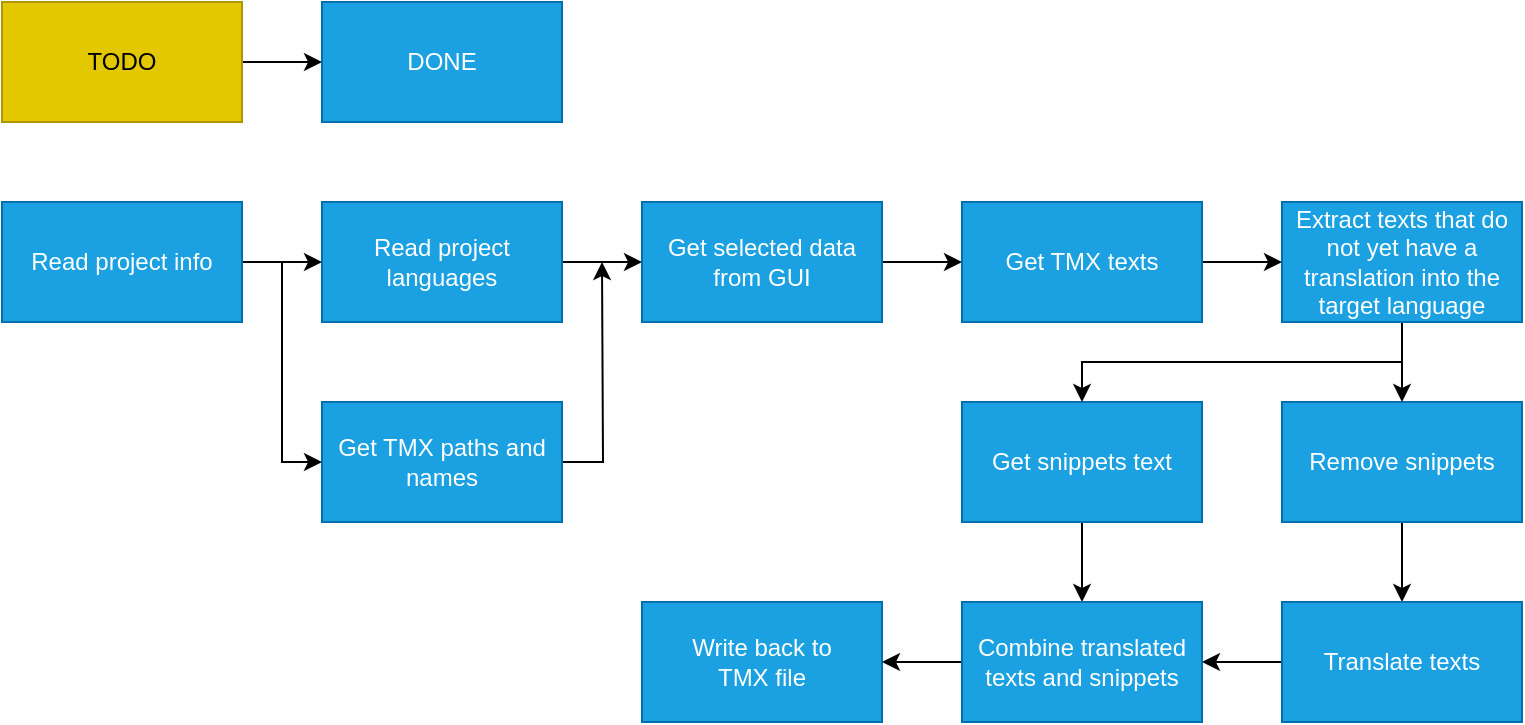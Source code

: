 <mxfile version="16.5.3" type="device"><diagram id="PZH2Ey0aTHBDT9sgHcuy" name="Page-1"><mxGraphModel dx="981" dy="526" grid="1" gridSize="10" guides="1" tooltips="1" connect="1" arrows="1" fold="1" page="1" pageScale="1" pageWidth="850" pageHeight="1100" math="0" shadow="0"><root><mxCell id="0"/><mxCell id="1" parent="0"/><mxCell id="l1IbxV82Xg1uSzTb0x-h-3" value="" style="edgeStyle=orthogonalEdgeStyle;rounded=0;orthogonalLoop=1;jettySize=auto;html=1;" parent="1" source="l1IbxV82Xg1uSzTb0x-h-1" target="l1IbxV82Xg1uSzTb0x-h-2" edge="1"><mxGeometry relative="1" as="geometry"/></mxCell><mxCell id="l1IbxV82Xg1uSzTb0x-h-1" value="TODO" style="rounded=0;whiteSpace=wrap;html=1;fillColor=#e3c800;strokeColor=#B09500;fontColor=#000000;" parent="1" vertex="1"><mxGeometry x="40" y="40" width="120" height="60" as="geometry"/></mxCell><mxCell id="l1IbxV82Xg1uSzTb0x-h-2" value="DONE" style="rounded=0;whiteSpace=wrap;html=1;fillColor=#1ba1e2;strokeColor=#006EAF;fontColor=#ffffff;" parent="1" vertex="1"><mxGeometry x="200" y="40" width="120" height="60" as="geometry"/></mxCell><mxCell id="E_ABumGXwISdcMf5qi0d-15" value="" style="edgeStyle=orthogonalEdgeStyle;rounded=0;orthogonalLoop=1;jettySize=auto;html=1;" parent="1" source="l1IbxV82Xg1uSzTb0x-h-4" target="E_ABumGXwISdcMf5qi0d-9" edge="1"><mxGeometry relative="1" as="geometry"/></mxCell><mxCell id="l1IbxV82Xg1uSzTb0x-h-4" value="Read project languages" style="rounded=0;whiteSpace=wrap;html=1;fillColor=#1ba1e2;strokeColor=#006EAF;fontColor=#ffffff;" parent="1" vertex="1"><mxGeometry x="200" y="140" width="120" height="60" as="geometry"/></mxCell><mxCell id="E_ABumGXwISdcMf5qi0d-1" value="" style="edgeStyle=orthogonalEdgeStyle;rounded=0;orthogonalLoop=1;jettySize=auto;html=1;" parent="1" source="l1IbxV82Xg1uSzTb0x-h-5" target="l1IbxV82Xg1uSzTb0x-h-7" edge="1"><mxGeometry relative="1" as="geometry"/></mxCell><mxCell id="l1IbxV82Xg1uSzTb0x-h-5" value="Remove snippets" style="whiteSpace=wrap;html=1;fillColor=#1ba1e2;strokeColor=#006EAF;rounded=0;fontColor=#ffffff;" parent="1" vertex="1"><mxGeometry x="680" y="240" width="120" height="60" as="geometry"/></mxCell><mxCell id="qR3Lj5Q9EtruG6m1WPW7-5" value="" style="edgeStyle=orthogonalEdgeStyle;rounded=0;orthogonalLoop=1;jettySize=auto;html=1;entryX=1;entryY=0.5;entryDx=0;entryDy=0;" edge="1" parent="1" source="l1IbxV82Xg1uSzTb0x-h-7" target="qR3Lj5Q9EtruG6m1WPW7-4"><mxGeometry relative="1" as="geometry"/></mxCell><mxCell id="l1IbxV82Xg1uSzTb0x-h-7" value="Translate texts" style="whiteSpace=wrap;html=1;fillColor=#1ba1e2;strokeColor=#006EAF;rounded=0;fontColor=#ffffff;" parent="1" vertex="1"><mxGeometry x="680" y="340" width="120" height="60" as="geometry"/></mxCell><mxCell id="l1IbxV82Xg1uSzTb0x-h-10" value="Write back to&lt;br&gt;TMX file" style="whiteSpace=wrap;html=1;fillColor=#1ba1e2;strokeColor=#006EAF;rounded=0;fontColor=#ffffff;" parent="1" vertex="1"><mxGeometry x="360" y="340" width="120" height="60" as="geometry"/></mxCell><mxCell id="E_ABumGXwISdcMf5qi0d-4" value="" style="edgeStyle=orthogonalEdgeStyle;rounded=0;orthogonalLoop=1;jettySize=auto;html=1;" parent="1" source="E_ABumGXwISdcMf5qi0d-2" edge="1"><mxGeometry relative="1" as="geometry"><mxPoint x="340" y="170" as="targetPoint"/></mxGeometry></mxCell><mxCell id="E_ABumGXwISdcMf5qi0d-2" value="Get TMX paths and names" style="whiteSpace=wrap;html=1;fillColor=#1ba1e2;strokeColor=#006EAF;rounded=0;fontColor=#ffffff;" parent="1" vertex="1"><mxGeometry x="200" y="240" width="120" height="60" as="geometry"/></mxCell><mxCell id="E_ABumGXwISdcMf5qi0d-6" value="" style="edgeStyle=orthogonalEdgeStyle;rounded=0;orthogonalLoop=1;jettySize=auto;html=1;" parent="1" source="E_ABumGXwISdcMf5qi0d-5" target="l1IbxV82Xg1uSzTb0x-h-4" edge="1"><mxGeometry relative="1" as="geometry"/></mxCell><mxCell id="E_ABumGXwISdcMf5qi0d-8" value="" style="edgeStyle=orthogonalEdgeStyle;rounded=0;orthogonalLoop=1;jettySize=auto;html=1;entryX=0;entryY=0.5;entryDx=0;entryDy=0;" parent="1" source="E_ABumGXwISdcMf5qi0d-5" target="E_ABumGXwISdcMf5qi0d-2" edge="1"><mxGeometry relative="1" as="geometry"><mxPoint x="100" y="280" as="targetPoint"/></mxGeometry></mxCell><mxCell id="E_ABumGXwISdcMf5qi0d-5" value="Read project info" style="rounded=0;whiteSpace=wrap;html=1;fillColor=#1ba1e2;strokeColor=#006EAF;fontColor=#ffffff;" parent="1" vertex="1"><mxGeometry x="40" y="140" width="120" height="60" as="geometry"/></mxCell><mxCell id="qR3Lj5Q9EtruG6m1WPW7-13" value="" style="edgeStyle=orthogonalEdgeStyle;rounded=0;orthogonalLoop=1;jettySize=auto;html=1;" edge="1" parent="1" source="E_ABumGXwISdcMf5qi0d-9" target="qR3Lj5Q9EtruG6m1WPW7-12"><mxGeometry relative="1" as="geometry"/></mxCell><mxCell id="E_ABumGXwISdcMf5qi0d-9" value="Get selected data from GUI" style="whiteSpace=wrap;html=1;fillColor=#1ba1e2;strokeColor=#006EAF;rounded=0;fontColor=#ffffff;" parent="1" vertex="1"><mxGeometry x="360" y="140" width="120" height="60" as="geometry"/></mxCell><mxCell id="qR3Lj5Q9EtruG6m1WPW7-15" value="" style="edgeStyle=orthogonalEdgeStyle;rounded=0;orthogonalLoop=1;jettySize=auto;html=1;" edge="1" parent="1" source="qR3Lj5Q9EtruG6m1WPW7-1" target="qR3Lj5Q9EtruG6m1WPW7-4"><mxGeometry relative="1" as="geometry"/></mxCell><mxCell id="qR3Lj5Q9EtruG6m1WPW7-1" value="Get snippets text" style="whiteSpace=wrap;html=1;fillColor=#1ba1e2;strokeColor=#006EAF;rounded=0;fontColor=#ffffff;" vertex="1" parent="1"><mxGeometry x="520" y="240" width="120" height="60" as="geometry"/></mxCell><mxCell id="qR3Lj5Q9EtruG6m1WPW7-16" value="" style="edgeStyle=orthogonalEdgeStyle;rounded=0;orthogonalLoop=1;jettySize=auto;html=1;" edge="1" parent="1" source="qR3Lj5Q9EtruG6m1WPW7-4" target="l1IbxV82Xg1uSzTb0x-h-10"><mxGeometry relative="1" as="geometry"/></mxCell><mxCell id="qR3Lj5Q9EtruG6m1WPW7-4" value="Combine translated texts and snippets" style="whiteSpace=wrap;html=1;fillColor=#1ba1e2;strokeColor=#006EAF;fontColor=#ffffff;rounded=0;" vertex="1" parent="1"><mxGeometry x="520" y="340" width="120" height="60" as="geometry"/></mxCell><mxCell id="qR3Lj5Q9EtruG6m1WPW7-10" value="" style="edgeStyle=orthogonalEdgeStyle;rounded=0;orthogonalLoop=1;jettySize=auto;html=1;" edge="1" parent="1" source="qR3Lj5Q9EtruG6m1WPW7-8" target="l1IbxV82Xg1uSzTb0x-h-5"><mxGeometry relative="1" as="geometry"/></mxCell><mxCell id="qR3Lj5Q9EtruG6m1WPW7-11" value="" style="edgeStyle=orthogonalEdgeStyle;rounded=0;orthogonalLoop=1;jettySize=auto;html=1;exitX=0.5;exitY=1;exitDx=0;exitDy=0;" edge="1" parent="1" source="qR3Lj5Q9EtruG6m1WPW7-8" target="qR3Lj5Q9EtruG6m1WPW7-1"><mxGeometry relative="1" as="geometry"><Array as="points"><mxPoint x="740" y="220"/><mxPoint x="580" y="220"/></Array></mxGeometry></mxCell><mxCell id="qR3Lj5Q9EtruG6m1WPW7-8" value="Extract texts that do not yet have a translation into the target language" style="whiteSpace=wrap;html=1;fillColor=#1ba1e2;strokeColor=#006EAF;rounded=0;fontColor=#ffffff;" vertex="1" parent="1"><mxGeometry x="680" y="140" width="120" height="60" as="geometry"/></mxCell><mxCell id="qR3Lj5Q9EtruG6m1WPW7-14" value="" style="edgeStyle=orthogonalEdgeStyle;rounded=0;orthogonalLoop=1;jettySize=auto;html=1;" edge="1" parent="1" source="qR3Lj5Q9EtruG6m1WPW7-12" target="qR3Lj5Q9EtruG6m1WPW7-8"><mxGeometry relative="1" as="geometry"/></mxCell><mxCell id="qR3Lj5Q9EtruG6m1WPW7-12" value="Get TMX texts" style="whiteSpace=wrap;html=1;fillColor=#1ba1e2;strokeColor=#006EAF;rounded=0;fontColor=#ffffff;" vertex="1" parent="1"><mxGeometry x="520" y="140" width="120" height="60" as="geometry"/></mxCell></root></mxGraphModel></diagram></mxfile>